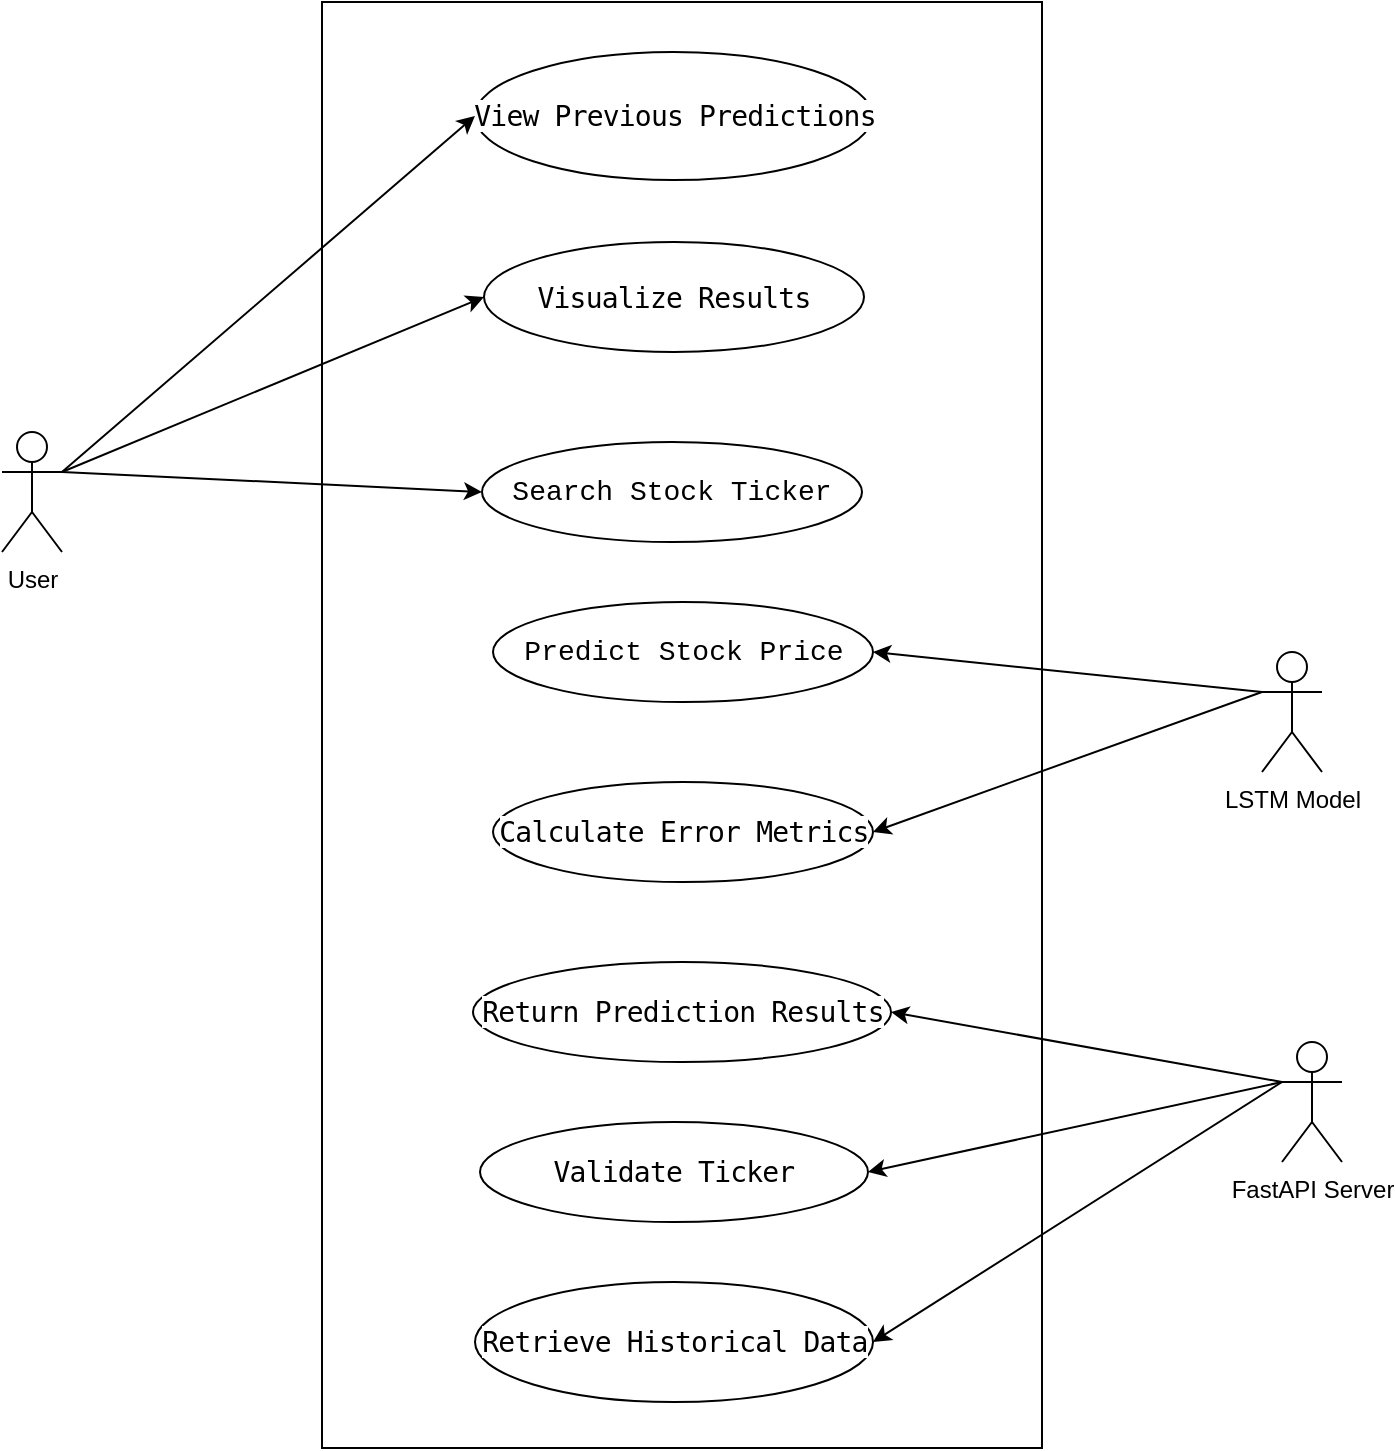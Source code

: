 <mxfile version="26.1.1">
  <diagram name="Page-1" id="1mwvT4YjMW283I84FLCK">
    <mxGraphModel dx="1313" dy="711" grid="0" gridSize="10" guides="1" tooltips="1" connect="1" arrows="1" fold="1" page="1" pageScale="1" pageWidth="827" pageHeight="1169" math="0" shadow="0">
      <root>
        <mxCell id="0" />
        <mxCell id="1" parent="0" />
        <mxCell id="6SIdHVfgo-dcqQhFIBrL-1" value="" style="rounded=0;whiteSpace=wrap;html=1;" parent="1" vertex="1">
          <mxGeometry x="220" y="200" width="360" height="723" as="geometry" />
        </mxCell>
        <mxCell id="6SIdHVfgo-dcqQhFIBrL-3" value="&lt;div style=&quot;font-family: Consolas, &amp;quot;Courier New&amp;quot;, monospace; font-size: 14px; line-height: 19px; white-space: pre;&quot;&gt;&lt;span style=&quot;background-color: light-dark(rgb(255, 255, 255), rgb(145, 93, 71));&quot;&gt;&lt;font style=&quot;color: rgb(0, 0, 0);&quot;&gt;Search Stock Ticker&lt;/font&gt;&lt;/span&gt;&lt;/div&gt;" style="ellipse;whiteSpace=wrap;html=1;" parent="1" vertex="1">
          <mxGeometry x="300" y="420" width="190" height="50" as="geometry" />
        </mxCell>
        <mxCell id="6SIdHVfgo-dcqQhFIBrL-4" value="&lt;span style=&quot;font-family: &amp;quot;Fira Code&amp;quot;, &amp;quot;Fira Mono&amp;quot;, Menlo, Consolas, &amp;quot;DejaVu Sans Mono&amp;quot;, monospace; font-size: 14px; letter-spacing: -0.4px; text-align: left; white-space: pre; background-color: rgb(255, 255, 255);&quot;&gt;&lt;font style=&quot;color: rgb(0, 0, 0);&quot;&gt;Validate Ticker&lt;/font&gt;&lt;/span&gt;" style="ellipse;whiteSpace=wrap;html=1;" parent="1" vertex="1">
          <mxGeometry x="299" y="760" width="194" height="50" as="geometry" />
        </mxCell>
        <mxCell id="6SIdHVfgo-dcqQhFIBrL-5" value="&lt;div style=&quot;font-family: Consolas, &amp;quot;Courier New&amp;quot;, monospace; font-size: 14px; line-height: 19px; white-space: pre;&quot;&gt;&lt;span style=&quot;background-color: rgb(255, 255, 255);&quot;&gt;&lt;font style=&quot;color: rgb(0, 0, 0);&quot;&gt;Predict Stock Price&lt;/font&gt;&lt;/span&gt;&lt;/div&gt;" style="ellipse;whiteSpace=wrap;html=1;" parent="1" vertex="1">
          <mxGeometry x="305.5" y="500" width="190" height="50" as="geometry" />
        </mxCell>
        <mxCell id="6SIdHVfgo-dcqQhFIBrL-6" value="&lt;span style=&quot;font-family: &amp;quot;Fira Code&amp;quot;, &amp;quot;Fira Mono&amp;quot;, Menlo, Consolas, &amp;quot;DejaVu Sans Mono&amp;quot;, monospace; font-size: 14px; letter-spacing: -0.4px; text-align: left; white-space: pre; background-color: rgb(255, 255, 255);&quot;&gt;&lt;font style=&quot;color: rgb(0, 0, 0);&quot;&gt;Calculate Error Metrics&lt;/font&gt;&lt;/span&gt;" style="ellipse;whiteSpace=wrap;html=1;" parent="1" vertex="1">
          <mxGeometry x="305.5" y="590" width="190" height="50" as="geometry" />
        </mxCell>
        <mxCell id="6SIdHVfgo-dcqQhFIBrL-8" value="&lt;span style=&quot;font-family: &amp;quot;Fira Code&amp;quot;, &amp;quot;Fira Mono&amp;quot;, Menlo, Consolas, &amp;quot;DejaVu Sans Mono&amp;quot;, monospace; font-size: 14px; letter-spacing: -0.4px; text-align: left; white-space: pre; background-color: rgb(255, 255, 255);&quot;&gt;&lt;font style=&quot;color: rgb(0, 0, 0);&quot;&gt;Return Prediction Results&lt;/font&gt;&lt;/span&gt;" style="ellipse;whiteSpace=wrap;html=1;" parent="1" vertex="1">
          <mxGeometry x="295.5" y="680" width="209" height="50" as="geometry" />
        </mxCell>
        <mxCell id="6SIdHVfgo-dcqQhFIBrL-9" value="&lt;span style=&quot;font-family: &amp;quot;Fira Code&amp;quot;, &amp;quot;Fira Mono&amp;quot;, Menlo, Consolas, &amp;quot;DejaVu Sans Mono&amp;quot;, monospace; font-size: 14px; letter-spacing: -0.4px; text-align: left; white-space: pre; background-color: rgb(255, 255, 255);&quot;&gt;&lt;font style=&quot;color: rgb(0, 0, 0);&quot;&gt;Retrieve Historical Data&lt;/font&gt;&lt;/span&gt;" style="ellipse;whiteSpace=wrap;html=1;" parent="1" vertex="1">
          <mxGeometry x="296.5" y="840" width="199" height="60" as="geometry" />
        </mxCell>
        <mxCell id="6SIdHVfgo-dcqQhFIBrL-10" value="User" style="shape=umlActor;verticalLabelPosition=bottom;verticalAlign=top;html=1;outlineConnect=0;" parent="1" vertex="1">
          <mxGeometry x="60" y="415" width="30" height="60" as="geometry" />
        </mxCell>
        <mxCell id="6SIdHVfgo-dcqQhFIBrL-11" value="LSTM Model" style="shape=umlActor;verticalLabelPosition=bottom;verticalAlign=top;html=1;outlineConnect=0;" parent="1" vertex="1">
          <mxGeometry x="690" y="525" width="30" height="60" as="geometry" />
        </mxCell>
        <mxCell id="6SIdHVfgo-dcqQhFIBrL-12" value="FastAPI Server" style="shape=umlActor;verticalLabelPosition=bottom;verticalAlign=top;html=1;outlineConnect=0;" parent="1" vertex="1">
          <mxGeometry x="700" y="720" width="30" height="60" as="geometry" />
        </mxCell>
        <mxCell id="6SIdHVfgo-dcqQhFIBrL-16" value="&lt;span style=&quot;font-family: &amp;quot;Fira Code&amp;quot;, &amp;quot;Fira Mono&amp;quot;, Menlo, Consolas, &amp;quot;DejaVu Sans Mono&amp;quot;, monospace; font-size: 14px; letter-spacing: -0.4px; text-align: left; white-space: pre; background-color: rgb(255, 255, 255);&quot;&gt;&lt;font style=&quot;color: rgb(0, 0, 0);&quot;&gt;Visualize Results&lt;/font&gt;&lt;/span&gt;" style="ellipse;whiteSpace=wrap;html=1;" parent="1" vertex="1">
          <mxGeometry x="301" y="320" width="190" height="55" as="geometry" />
        </mxCell>
        <mxCell id="6SIdHVfgo-dcqQhFIBrL-19" value="" style="endArrow=classic;html=1;rounded=0;entryX=1;entryY=0.5;entryDx=0;entryDy=0;exitX=0;exitY=0.333;exitDx=0;exitDy=0;exitPerimeter=0;" parent="1" source="6SIdHVfgo-dcqQhFIBrL-11" target="6SIdHVfgo-dcqQhFIBrL-5" edge="1">
          <mxGeometry width="50" height="50" relative="1" as="geometry">
            <mxPoint x="750" y="650" as="sourcePoint" />
            <mxPoint x="590" y="640" as="targetPoint" />
          </mxGeometry>
        </mxCell>
        <mxCell id="6SIdHVfgo-dcqQhFIBrL-20" value="" style="endArrow=classic;html=1;rounded=0;entryX=0;entryY=0.5;entryDx=0;entryDy=0;exitX=1;exitY=0.333;exitDx=0;exitDy=0;exitPerimeter=0;" parent="1" source="6SIdHVfgo-dcqQhFIBrL-10" target="6SIdHVfgo-dcqQhFIBrL-16" edge="1">
          <mxGeometry width="50" height="50" relative="1" as="geometry">
            <mxPoint x="90" y="430" as="sourcePoint" />
            <mxPoint x="140" y="380" as="targetPoint" />
          </mxGeometry>
        </mxCell>
        <mxCell id="6SIdHVfgo-dcqQhFIBrL-21" value="" style="endArrow=classic;html=1;rounded=0;exitX=1;exitY=0.333;exitDx=0;exitDy=0;exitPerimeter=0;entryX=0;entryY=0.5;entryDx=0;entryDy=0;" parent="1" source="6SIdHVfgo-dcqQhFIBrL-10" target="6SIdHVfgo-dcqQhFIBrL-3" edge="1">
          <mxGeometry width="50" height="50" relative="1" as="geometry">
            <mxPoint x="80" y="570" as="sourcePoint" />
            <mxPoint x="130" y="520" as="targetPoint" />
          </mxGeometry>
        </mxCell>
        <mxCell id="6SIdHVfgo-dcqQhFIBrL-22" value="" style="endArrow=classic;html=1;rounded=0;entryX=1;entryY=0.5;entryDx=0;entryDy=0;exitX=0;exitY=0.333;exitDx=0;exitDy=0;exitPerimeter=0;" parent="1" source="6SIdHVfgo-dcqQhFIBrL-11" target="6SIdHVfgo-dcqQhFIBrL-6" edge="1">
          <mxGeometry width="50" height="50" relative="1" as="geometry">
            <mxPoint x="690" y="550" as="sourcePoint" />
            <mxPoint x="480" y="610" as="targetPoint" />
          </mxGeometry>
        </mxCell>
        <mxCell id="6SIdHVfgo-dcqQhFIBrL-23" value="" style="endArrow=classic;html=1;rounded=0;entryX=1;entryY=0.5;entryDx=0;entryDy=0;exitX=0;exitY=0.333;exitDx=0;exitDy=0;exitPerimeter=0;" parent="1" source="6SIdHVfgo-dcqQhFIBrL-12" target="6SIdHVfgo-dcqQhFIBrL-8" edge="1">
          <mxGeometry width="50" height="50" relative="1" as="geometry">
            <mxPoint x="630" y="730" as="sourcePoint" />
            <mxPoint x="680" y="680" as="targetPoint" />
          </mxGeometry>
        </mxCell>
        <mxCell id="6SIdHVfgo-dcqQhFIBrL-24" value="" style="endArrow=classic;html=1;rounded=0;entryX=1;entryY=0.5;entryDx=0;entryDy=0;" parent="1" target="6SIdHVfgo-dcqQhFIBrL-4" edge="1">
          <mxGeometry width="50" height="50" relative="1" as="geometry">
            <mxPoint x="700" y="740" as="sourcePoint" />
            <mxPoint x="120" y="720" as="targetPoint" />
          </mxGeometry>
        </mxCell>
        <mxCell id="6SIdHVfgo-dcqQhFIBrL-25" value="" style="endArrow=classic;html=1;rounded=0;entryX=1;entryY=0.5;entryDx=0;entryDy=0;" parent="1" target="6SIdHVfgo-dcqQhFIBrL-9" edge="1">
          <mxGeometry width="50" height="50" relative="1" as="geometry">
            <mxPoint x="700" y="740" as="sourcePoint" />
            <mxPoint x="670" y="850" as="targetPoint" />
          </mxGeometry>
        </mxCell>
        <mxCell id="MYuG6ruv6Ef2DWoeICCy-1" value="&lt;span style=&quot;font-family: &amp;quot;Fira Code&amp;quot;, &amp;quot;Fira Mono&amp;quot;, Menlo, Consolas, &amp;quot;DejaVu Sans Mono&amp;quot;, monospace; font-size: 14px; letter-spacing: -0.4px; text-align: left; white-space: pre; background-color: rgb(255, 255, 255);&quot;&gt;&lt;font style=&quot;color: rgb(0, 0, 0);&quot;&gt;View Previous Predictions&lt;/font&gt;&lt;/span&gt;" style="ellipse;whiteSpace=wrap;html=1;" parent="1" vertex="1">
          <mxGeometry x="296.5" y="225" width="198.5" height="64" as="geometry" />
        </mxCell>
        <mxCell id="_EAaERuDtH0Nr3C0qLff-1" value="" style="endArrow=classic;html=1;rounded=0;exitX=1;exitY=0.333;exitDx=0;exitDy=0;exitPerimeter=0;entryX=0;entryY=0.5;entryDx=0;entryDy=0;" parent="1" source="6SIdHVfgo-dcqQhFIBrL-10" target="MYuG6ruv6Ef2DWoeICCy-1" edge="1">
          <mxGeometry width="50" height="50" relative="1" as="geometry">
            <mxPoint x="127" y="370" as="sourcePoint" />
            <mxPoint x="177" y="320" as="targetPoint" />
          </mxGeometry>
        </mxCell>
      </root>
    </mxGraphModel>
  </diagram>
</mxfile>
